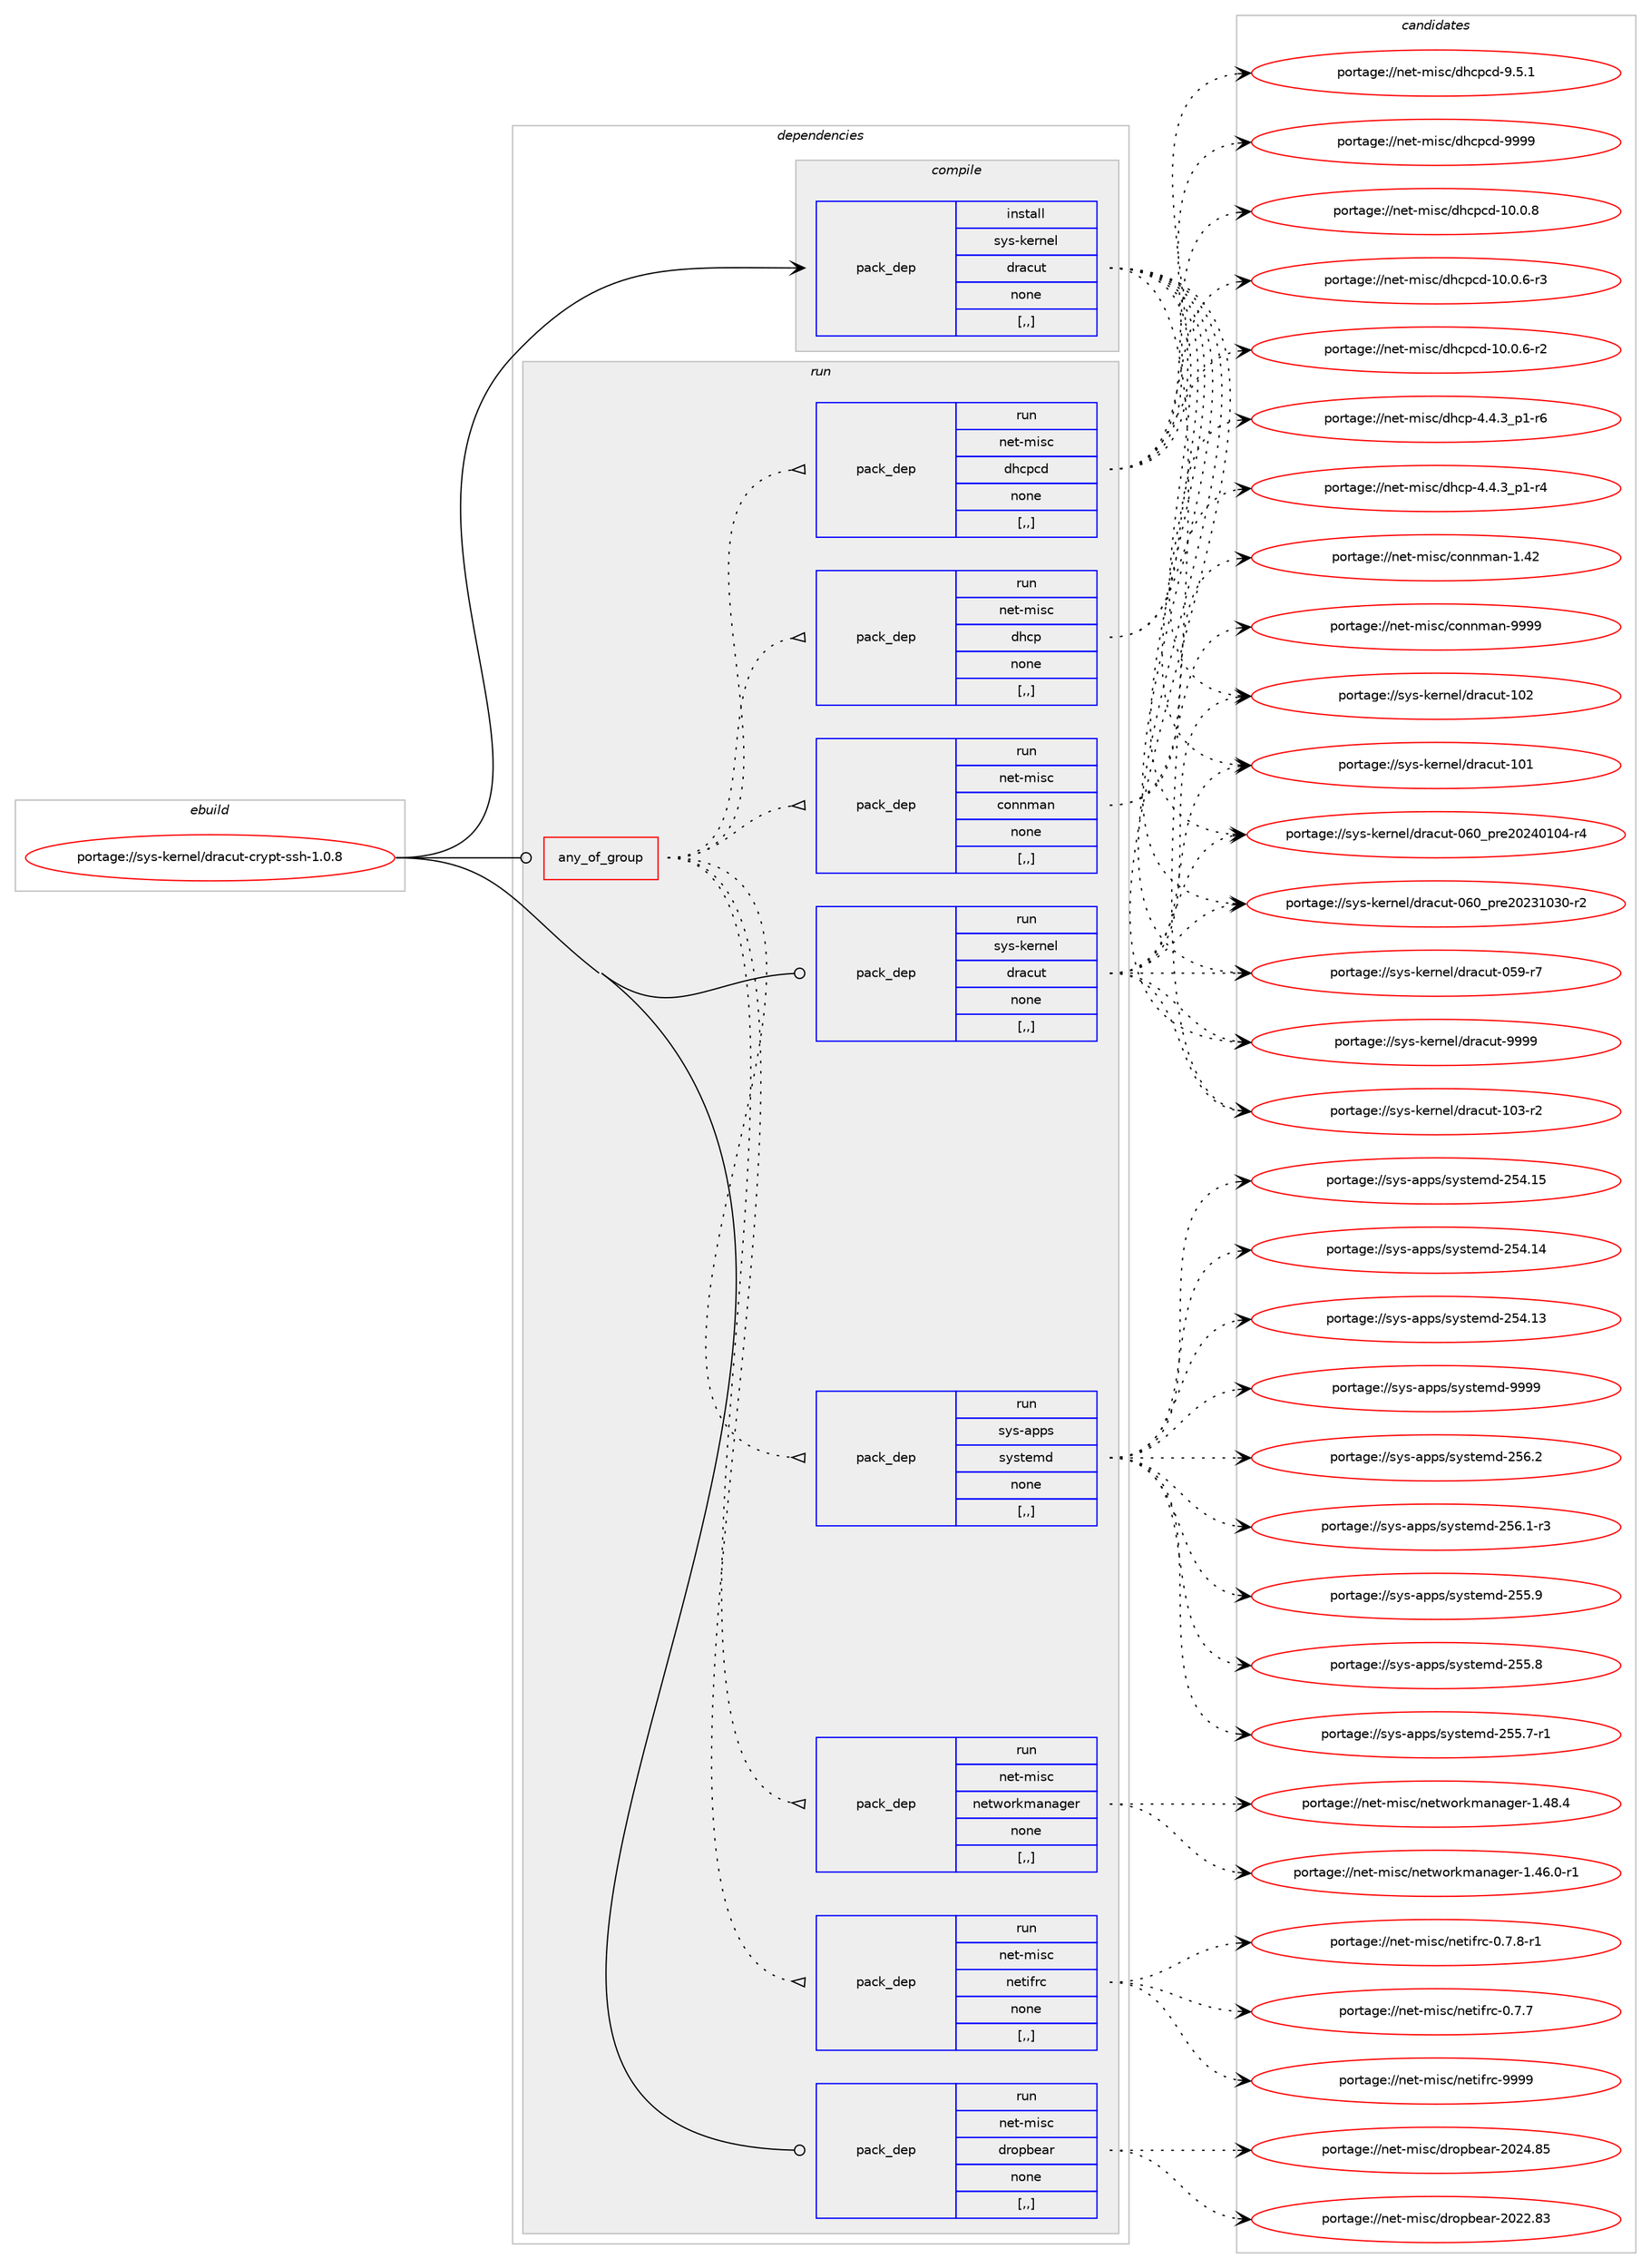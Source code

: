 digraph prolog {

# *************
# Graph options
# *************

newrank=true;
concentrate=true;
compound=true;
graph [rankdir=LR,fontname=Helvetica,fontsize=10,ranksep=1.5];#, ranksep=2.5, nodesep=0.2];
edge  [arrowhead=vee];
node  [fontname=Helvetica,fontsize=10];

# **********
# The ebuild
# **********

subgraph cluster_leftcol {
color=gray;
label=<<i>ebuild</i>>;
id [label="portage://sys-kernel/dracut-crypt-ssh-1.0.8", color=red, width=4, href="../sys-kernel/dracut-crypt-ssh-1.0.8.svg"];
}

# ****************
# The dependencies
# ****************

subgraph cluster_midcol {
color=gray;
label=<<i>dependencies</i>>;
subgraph cluster_compile {
fillcolor="#eeeeee";
style=filled;
label=<<i>compile</i>>;
subgraph pack318942 {
dependency439099 [label=<<TABLE BORDER="0" CELLBORDER="1" CELLSPACING="0" CELLPADDING="4" WIDTH="220"><TR><TD ROWSPAN="6" CELLPADDING="30">pack_dep</TD></TR><TR><TD WIDTH="110">install</TD></TR><TR><TD>sys-kernel</TD></TR><TR><TD>dracut</TD></TR><TR><TD>none</TD></TR><TR><TD>[,,]</TD></TR></TABLE>>, shape=none, color=blue];
}
id:e -> dependency439099:w [weight=20,style="solid",arrowhead="vee"];
}
subgraph cluster_compileandrun {
fillcolor="#eeeeee";
style=filled;
label=<<i>compile and run</i>>;
}
subgraph cluster_run {
fillcolor="#eeeeee";
style=filled;
label=<<i>run</i>>;
subgraph any2758 {
dependency439100 [label=<<TABLE BORDER="0" CELLBORDER="1" CELLSPACING="0" CELLPADDING="4"><TR><TD CELLPADDING="10">any_of_group</TD></TR></TABLE>>, shape=none, color=red];subgraph pack318943 {
dependency439101 [label=<<TABLE BORDER="0" CELLBORDER="1" CELLSPACING="0" CELLPADDING="4" WIDTH="220"><TR><TD ROWSPAN="6" CELLPADDING="30">pack_dep</TD></TR><TR><TD WIDTH="110">run</TD></TR><TR><TD>net-misc</TD></TR><TR><TD>connman</TD></TR><TR><TD>none</TD></TR><TR><TD>[,,]</TD></TR></TABLE>>, shape=none, color=blue];
}
dependency439100:e -> dependency439101:w [weight=20,style="dotted",arrowhead="oinv"];
subgraph pack318944 {
dependency439102 [label=<<TABLE BORDER="0" CELLBORDER="1" CELLSPACING="0" CELLPADDING="4" WIDTH="220"><TR><TD ROWSPAN="6" CELLPADDING="30">pack_dep</TD></TR><TR><TD WIDTH="110">run</TD></TR><TR><TD>net-misc</TD></TR><TR><TD>dhcp</TD></TR><TR><TD>none</TD></TR><TR><TD>[,,]</TD></TR></TABLE>>, shape=none, color=blue];
}
dependency439100:e -> dependency439102:w [weight=20,style="dotted",arrowhead="oinv"];
subgraph pack318945 {
dependency439103 [label=<<TABLE BORDER="0" CELLBORDER="1" CELLSPACING="0" CELLPADDING="4" WIDTH="220"><TR><TD ROWSPAN="6" CELLPADDING="30">pack_dep</TD></TR><TR><TD WIDTH="110">run</TD></TR><TR><TD>net-misc</TD></TR><TR><TD>dhcpcd</TD></TR><TR><TD>none</TD></TR><TR><TD>[,,]</TD></TR></TABLE>>, shape=none, color=blue];
}
dependency439100:e -> dependency439103:w [weight=20,style="dotted",arrowhead="oinv"];
subgraph pack318946 {
dependency439104 [label=<<TABLE BORDER="0" CELLBORDER="1" CELLSPACING="0" CELLPADDING="4" WIDTH="220"><TR><TD ROWSPAN="6" CELLPADDING="30">pack_dep</TD></TR><TR><TD WIDTH="110">run</TD></TR><TR><TD>net-misc</TD></TR><TR><TD>netifrc</TD></TR><TR><TD>none</TD></TR><TR><TD>[,,]</TD></TR></TABLE>>, shape=none, color=blue];
}
dependency439100:e -> dependency439104:w [weight=20,style="dotted",arrowhead="oinv"];
subgraph pack318947 {
dependency439105 [label=<<TABLE BORDER="0" CELLBORDER="1" CELLSPACING="0" CELLPADDING="4" WIDTH="220"><TR><TD ROWSPAN="6" CELLPADDING="30">pack_dep</TD></TR><TR><TD WIDTH="110">run</TD></TR><TR><TD>net-misc</TD></TR><TR><TD>networkmanager</TD></TR><TR><TD>none</TD></TR><TR><TD>[,,]</TD></TR></TABLE>>, shape=none, color=blue];
}
dependency439100:e -> dependency439105:w [weight=20,style="dotted",arrowhead="oinv"];
subgraph pack318948 {
dependency439106 [label=<<TABLE BORDER="0" CELLBORDER="1" CELLSPACING="0" CELLPADDING="4" WIDTH="220"><TR><TD ROWSPAN="6" CELLPADDING="30">pack_dep</TD></TR><TR><TD WIDTH="110">run</TD></TR><TR><TD>sys-apps</TD></TR><TR><TD>systemd</TD></TR><TR><TD>none</TD></TR><TR><TD>[,,]</TD></TR></TABLE>>, shape=none, color=blue];
}
dependency439100:e -> dependency439106:w [weight=20,style="dotted",arrowhead="oinv"];
}
id:e -> dependency439100:w [weight=20,style="solid",arrowhead="odot"];
subgraph pack318949 {
dependency439107 [label=<<TABLE BORDER="0" CELLBORDER="1" CELLSPACING="0" CELLPADDING="4" WIDTH="220"><TR><TD ROWSPAN="6" CELLPADDING="30">pack_dep</TD></TR><TR><TD WIDTH="110">run</TD></TR><TR><TD>net-misc</TD></TR><TR><TD>dropbear</TD></TR><TR><TD>none</TD></TR><TR><TD>[,,]</TD></TR></TABLE>>, shape=none, color=blue];
}
id:e -> dependency439107:w [weight=20,style="solid",arrowhead="odot"];
subgraph pack318950 {
dependency439108 [label=<<TABLE BORDER="0" CELLBORDER="1" CELLSPACING="0" CELLPADDING="4" WIDTH="220"><TR><TD ROWSPAN="6" CELLPADDING="30">pack_dep</TD></TR><TR><TD WIDTH="110">run</TD></TR><TR><TD>sys-kernel</TD></TR><TR><TD>dracut</TD></TR><TR><TD>none</TD></TR><TR><TD>[,,]</TD></TR></TABLE>>, shape=none, color=blue];
}
id:e -> dependency439108:w [weight=20,style="solid",arrowhead="odot"];
}
}

# **************
# The candidates
# **************

subgraph cluster_choices {
rank=same;
color=gray;
label=<<i>candidates</i>>;

subgraph choice318942 {
color=black;
nodesep=1;
choice115121115451071011141101011084710011497991171164557575757 [label="portage://sys-kernel/dracut-9999", color=red, width=4,href="../sys-kernel/dracut-9999.svg"];
choice11512111545107101114110101108471001149799117116454948514511450 [label="portage://sys-kernel/dracut-103-r2", color=red, width=4,href="../sys-kernel/dracut-103-r2.svg"];
choice1151211154510710111411010110847100114979911711645494850 [label="portage://sys-kernel/dracut-102", color=red, width=4,href="../sys-kernel/dracut-102.svg"];
choice1151211154510710111411010110847100114979911711645494849 [label="portage://sys-kernel/dracut-101", color=red, width=4,href="../sys-kernel/dracut-101.svg"];
choice11512111545107101114110101108471001149799117116454854489511211410150485052484948524511452 [label="portage://sys-kernel/dracut-060_pre20240104-r4", color=red, width=4,href="../sys-kernel/dracut-060_pre20240104-r4.svg"];
choice11512111545107101114110101108471001149799117116454854489511211410150485051494851484511450 [label="portage://sys-kernel/dracut-060_pre20231030-r2", color=red, width=4,href="../sys-kernel/dracut-060_pre20231030-r2.svg"];
choice11512111545107101114110101108471001149799117116454853574511455 [label="portage://sys-kernel/dracut-059-r7", color=red, width=4,href="../sys-kernel/dracut-059-r7.svg"];
dependency439099:e -> choice115121115451071011141101011084710011497991171164557575757:w [style=dotted,weight="100"];
dependency439099:e -> choice11512111545107101114110101108471001149799117116454948514511450:w [style=dotted,weight="100"];
dependency439099:e -> choice1151211154510710111411010110847100114979911711645494850:w [style=dotted,weight="100"];
dependency439099:e -> choice1151211154510710111411010110847100114979911711645494849:w [style=dotted,weight="100"];
dependency439099:e -> choice11512111545107101114110101108471001149799117116454854489511211410150485052484948524511452:w [style=dotted,weight="100"];
dependency439099:e -> choice11512111545107101114110101108471001149799117116454854489511211410150485051494851484511450:w [style=dotted,weight="100"];
dependency439099:e -> choice11512111545107101114110101108471001149799117116454853574511455:w [style=dotted,weight="100"];
}
subgraph choice318943 {
color=black;
nodesep=1;
choice11010111645109105115994799111110110109971104557575757 [label="portage://net-misc/connman-9999", color=red, width=4,href="../net-misc/connman-9999.svg"];
choice11010111645109105115994799111110110109971104549465250 [label="portage://net-misc/connman-1.42", color=red, width=4,href="../net-misc/connman-1.42.svg"];
dependency439101:e -> choice11010111645109105115994799111110110109971104557575757:w [style=dotted,weight="100"];
dependency439101:e -> choice11010111645109105115994799111110110109971104549465250:w [style=dotted,weight="100"];
}
subgraph choice318944 {
color=black;
nodesep=1;
choice1101011164510910511599471001049911245524652465195112494511454 [label="portage://net-misc/dhcp-4.4.3_p1-r6", color=red, width=4,href="../net-misc/dhcp-4.4.3_p1-r6.svg"];
choice1101011164510910511599471001049911245524652465195112494511452 [label="portage://net-misc/dhcp-4.4.3_p1-r4", color=red, width=4,href="../net-misc/dhcp-4.4.3_p1-r4.svg"];
dependency439102:e -> choice1101011164510910511599471001049911245524652465195112494511454:w [style=dotted,weight="100"];
dependency439102:e -> choice1101011164510910511599471001049911245524652465195112494511452:w [style=dotted,weight="100"];
}
subgraph choice318945 {
color=black;
nodesep=1;
choice11010111645109105115994710010499112991004557575757 [label="portage://net-misc/dhcpcd-9999", color=red, width=4,href="../net-misc/dhcpcd-9999.svg"];
choice110101116451091051159947100104991129910045494846484656 [label="portage://net-misc/dhcpcd-10.0.8", color=red, width=4,href="../net-misc/dhcpcd-10.0.8.svg"];
choice1101011164510910511599471001049911299100454948464846544511451 [label="portage://net-misc/dhcpcd-10.0.6-r3", color=red, width=4,href="../net-misc/dhcpcd-10.0.6-r3.svg"];
choice1101011164510910511599471001049911299100454948464846544511450 [label="portage://net-misc/dhcpcd-10.0.6-r2", color=red, width=4,href="../net-misc/dhcpcd-10.0.6-r2.svg"];
choice1101011164510910511599471001049911299100455746534649 [label="portage://net-misc/dhcpcd-9.5.1", color=red, width=4,href="../net-misc/dhcpcd-9.5.1.svg"];
dependency439103:e -> choice11010111645109105115994710010499112991004557575757:w [style=dotted,weight="100"];
dependency439103:e -> choice110101116451091051159947100104991129910045494846484656:w [style=dotted,weight="100"];
dependency439103:e -> choice1101011164510910511599471001049911299100454948464846544511451:w [style=dotted,weight="100"];
dependency439103:e -> choice1101011164510910511599471001049911299100454948464846544511450:w [style=dotted,weight="100"];
dependency439103:e -> choice1101011164510910511599471001049911299100455746534649:w [style=dotted,weight="100"];
}
subgraph choice318946 {
color=black;
nodesep=1;
choice110101116451091051159947110101116105102114994557575757 [label="portage://net-misc/netifrc-9999", color=red, width=4,href="../net-misc/netifrc-9999.svg"];
choice110101116451091051159947110101116105102114994548465546564511449 [label="portage://net-misc/netifrc-0.7.8-r1", color=red, width=4,href="../net-misc/netifrc-0.7.8-r1.svg"];
choice11010111645109105115994711010111610510211499454846554655 [label="portage://net-misc/netifrc-0.7.7", color=red, width=4,href="../net-misc/netifrc-0.7.7.svg"];
dependency439104:e -> choice110101116451091051159947110101116105102114994557575757:w [style=dotted,weight="100"];
dependency439104:e -> choice110101116451091051159947110101116105102114994548465546564511449:w [style=dotted,weight="100"];
dependency439104:e -> choice11010111645109105115994711010111610510211499454846554655:w [style=dotted,weight="100"];
}
subgraph choice318947 {
color=black;
nodesep=1;
choice110101116451091051159947110101116119111114107109971109710310111445494652564652 [label="portage://net-misc/networkmanager-1.48.4", color=red, width=4,href="../net-misc/networkmanager-1.48.4.svg"];
choice1101011164510910511599471101011161191111141071099711097103101114454946525446484511449 [label="portage://net-misc/networkmanager-1.46.0-r1", color=red, width=4,href="../net-misc/networkmanager-1.46.0-r1.svg"];
dependency439105:e -> choice110101116451091051159947110101116119111114107109971109710310111445494652564652:w [style=dotted,weight="100"];
dependency439105:e -> choice1101011164510910511599471101011161191111141071099711097103101114454946525446484511449:w [style=dotted,weight="100"];
}
subgraph choice318948 {
color=black;
nodesep=1;
choice1151211154597112112115471151211151161011091004557575757 [label="portage://sys-apps/systemd-9999", color=red, width=4,href="../sys-apps/systemd-9999.svg"];
choice115121115459711211211547115121115116101109100455053544650 [label="portage://sys-apps/systemd-256.2", color=red, width=4,href="../sys-apps/systemd-256.2.svg"];
choice1151211154597112112115471151211151161011091004550535446494511451 [label="portage://sys-apps/systemd-256.1-r3", color=red, width=4,href="../sys-apps/systemd-256.1-r3.svg"];
choice115121115459711211211547115121115116101109100455053534657 [label="portage://sys-apps/systemd-255.9", color=red, width=4,href="../sys-apps/systemd-255.9.svg"];
choice115121115459711211211547115121115116101109100455053534656 [label="portage://sys-apps/systemd-255.8", color=red, width=4,href="../sys-apps/systemd-255.8.svg"];
choice1151211154597112112115471151211151161011091004550535346554511449 [label="portage://sys-apps/systemd-255.7-r1", color=red, width=4,href="../sys-apps/systemd-255.7-r1.svg"];
choice11512111545971121121154711512111511610110910045505352464953 [label="portage://sys-apps/systemd-254.15", color=red, width=4,href="../sys-apps/systemd-254.15.svg"];
choice11512111545971121121154711512111511610110910045505352464952 [label="portage://sys-apps/systemd-254.14", color=red, width=4,href="../sys-apps/systemd-254.14.svg"];
choice11512111545971121121154711512111511610110910045505352464951 [label="portage://sys-apps/systemd-254.13", color=red, width=4,href="../sys-apps/systemd-254.13.svg"];
dependency439106:e -> choice1151211154597112112115471151211151161011091004557575757:w [style=dotted,weight="100"];
dependency439106:e -> choice115121115459711211211547115121115116101109100455053544650:w [style=dotted,weight="100"];
dependency439106:e -> choice1151211154597112112115471151211151161011091004550535446494511451:w [style=dotted,weight="100"];
dependency439106:e -> choice115121115459711211211547115121115116101109100455053534657:w [style=dotted,weight="100"];
dependency439106:e -> choice115121115459711211211547115121115116101109100455053534656:w [style=dotted,weight="100"];
dependency439106:e -> choice1151211154597112112115471151211151161011091004550535346554511449:w [style=dotted,weight="100"];
dependency439106:e -> choice11512111545971121121154711512111511610110910045505352464953:w [style=dotted,weight="100"];
dependency439106:e -> choice11512111545971121121154711512111511610110910045505352464952:w [style=dotted,weight="100"];
dependency439106:e -> choice11512111545971121121154711512111511610110910045505352464951:w [style=dotted,weight="100"];
}
subgraph choice318949 {
color=black;
nodesep=1;
choice11010111645109105115994710011411111298101971144550485052465653 [label="portage://net-misc/dropbear-2024.85", color=red, width=4,href="../net-misc/dropbear-2024.85.svg"];
choice11010111645109105115994710011411111298101971144550485050465651 [label="portage://net-misc/dropbear-2022.83", color=red, width=4,href="../net-misc/dropbear-2022.83.svg"];
dependency439107:e -> choice11010111645109105115994710011411111298101971144550485052465653:w [style=dotted,weight="100"];
dependency439107:e -> choice11010111645109105115994710011411111298101971144550485050465651:w [style=dotted,weight="100"];
}
subgraph choice318950 {
color=black;
nodesep=1;
choice115121115451071011141101011084710011497991171164557575757 [label="portage://sys-kernel/dracut-9999", color=red, width=4,href="../sys-kernel/dracut-9999.svg"];
choice11512111545107101114110101108471001149799117116454948514511450 [label="portage://sys-kernel/dracut-103-r2", color=red, width=4,href="../sys-kernel/dracut-103-r2.svg"];
choice1151211154510710111411010110847100114979911711645494850 [label="portage://sys-kernel/dracut-102", color=red, width=4,href="../sys-kernel/dracut-102.svg"];
choice1151211154510710111411010110847100114979911711645494849 [label="portage://sys-kernel/dracut-101", color=red, width=4,href="../sys-kernel/dracut-101.svg"];
choice11512111545107101114110101108471001149799117116454854489511211410150485052484948524511452 [label="portage://sys-kernel/dracut-060_pre20240104-r4", color=red, width=4,href="../sys-kernel/dracut-060_pre20240104-r4.svg"];
choice11512111545107101114110101108471001149799117116454854489511211410150485051494851484511450 [label="portage://sys-kernel/dracut-060_pre20231030-r2", color=red, width=4,href="../sys-kernel/dracut-060_pre20231030-r2.svg"];
choice11512111545107101114110101108471001149799117116454853574511455 [label="portage://sys-kernel/dracut-059-r7", color=red, width=4,href="../sys-kernel/dracut-059-r7.svg"];
dependency439108:e -> choice115121115451071011141101011084710011497991171164557575757:w [style=dotted,weight="100"];
dependency439108:e -> choice11512111545107101114110101108471001149799117116454948514511450:w [style=dotted,weight="100"];
dependency439108:e -> choice1151211154510710111411010110847100114979911711645494850:w [style=dotted,weight="100"];
dependency439108:e -> choice1151211154510710111411010110847100114979911711645494849:w [style=dotted,weight="100"];
dependency439108:e -> choice11512111545107101114110101108471001149799117116454854489511211410150485052484948524511452:w [style=dotted,weight="100"];
dependency439108:e -> choice11512111545107101114110101108471001149799117116454854489511211410150485051494851484511450:w [style=dotted,weight="100"];
dependency439108:e -> choice11512111545107101114110101108471001149799117116454853574511455:w [style=dotted,weight="100"];
}
}

}
